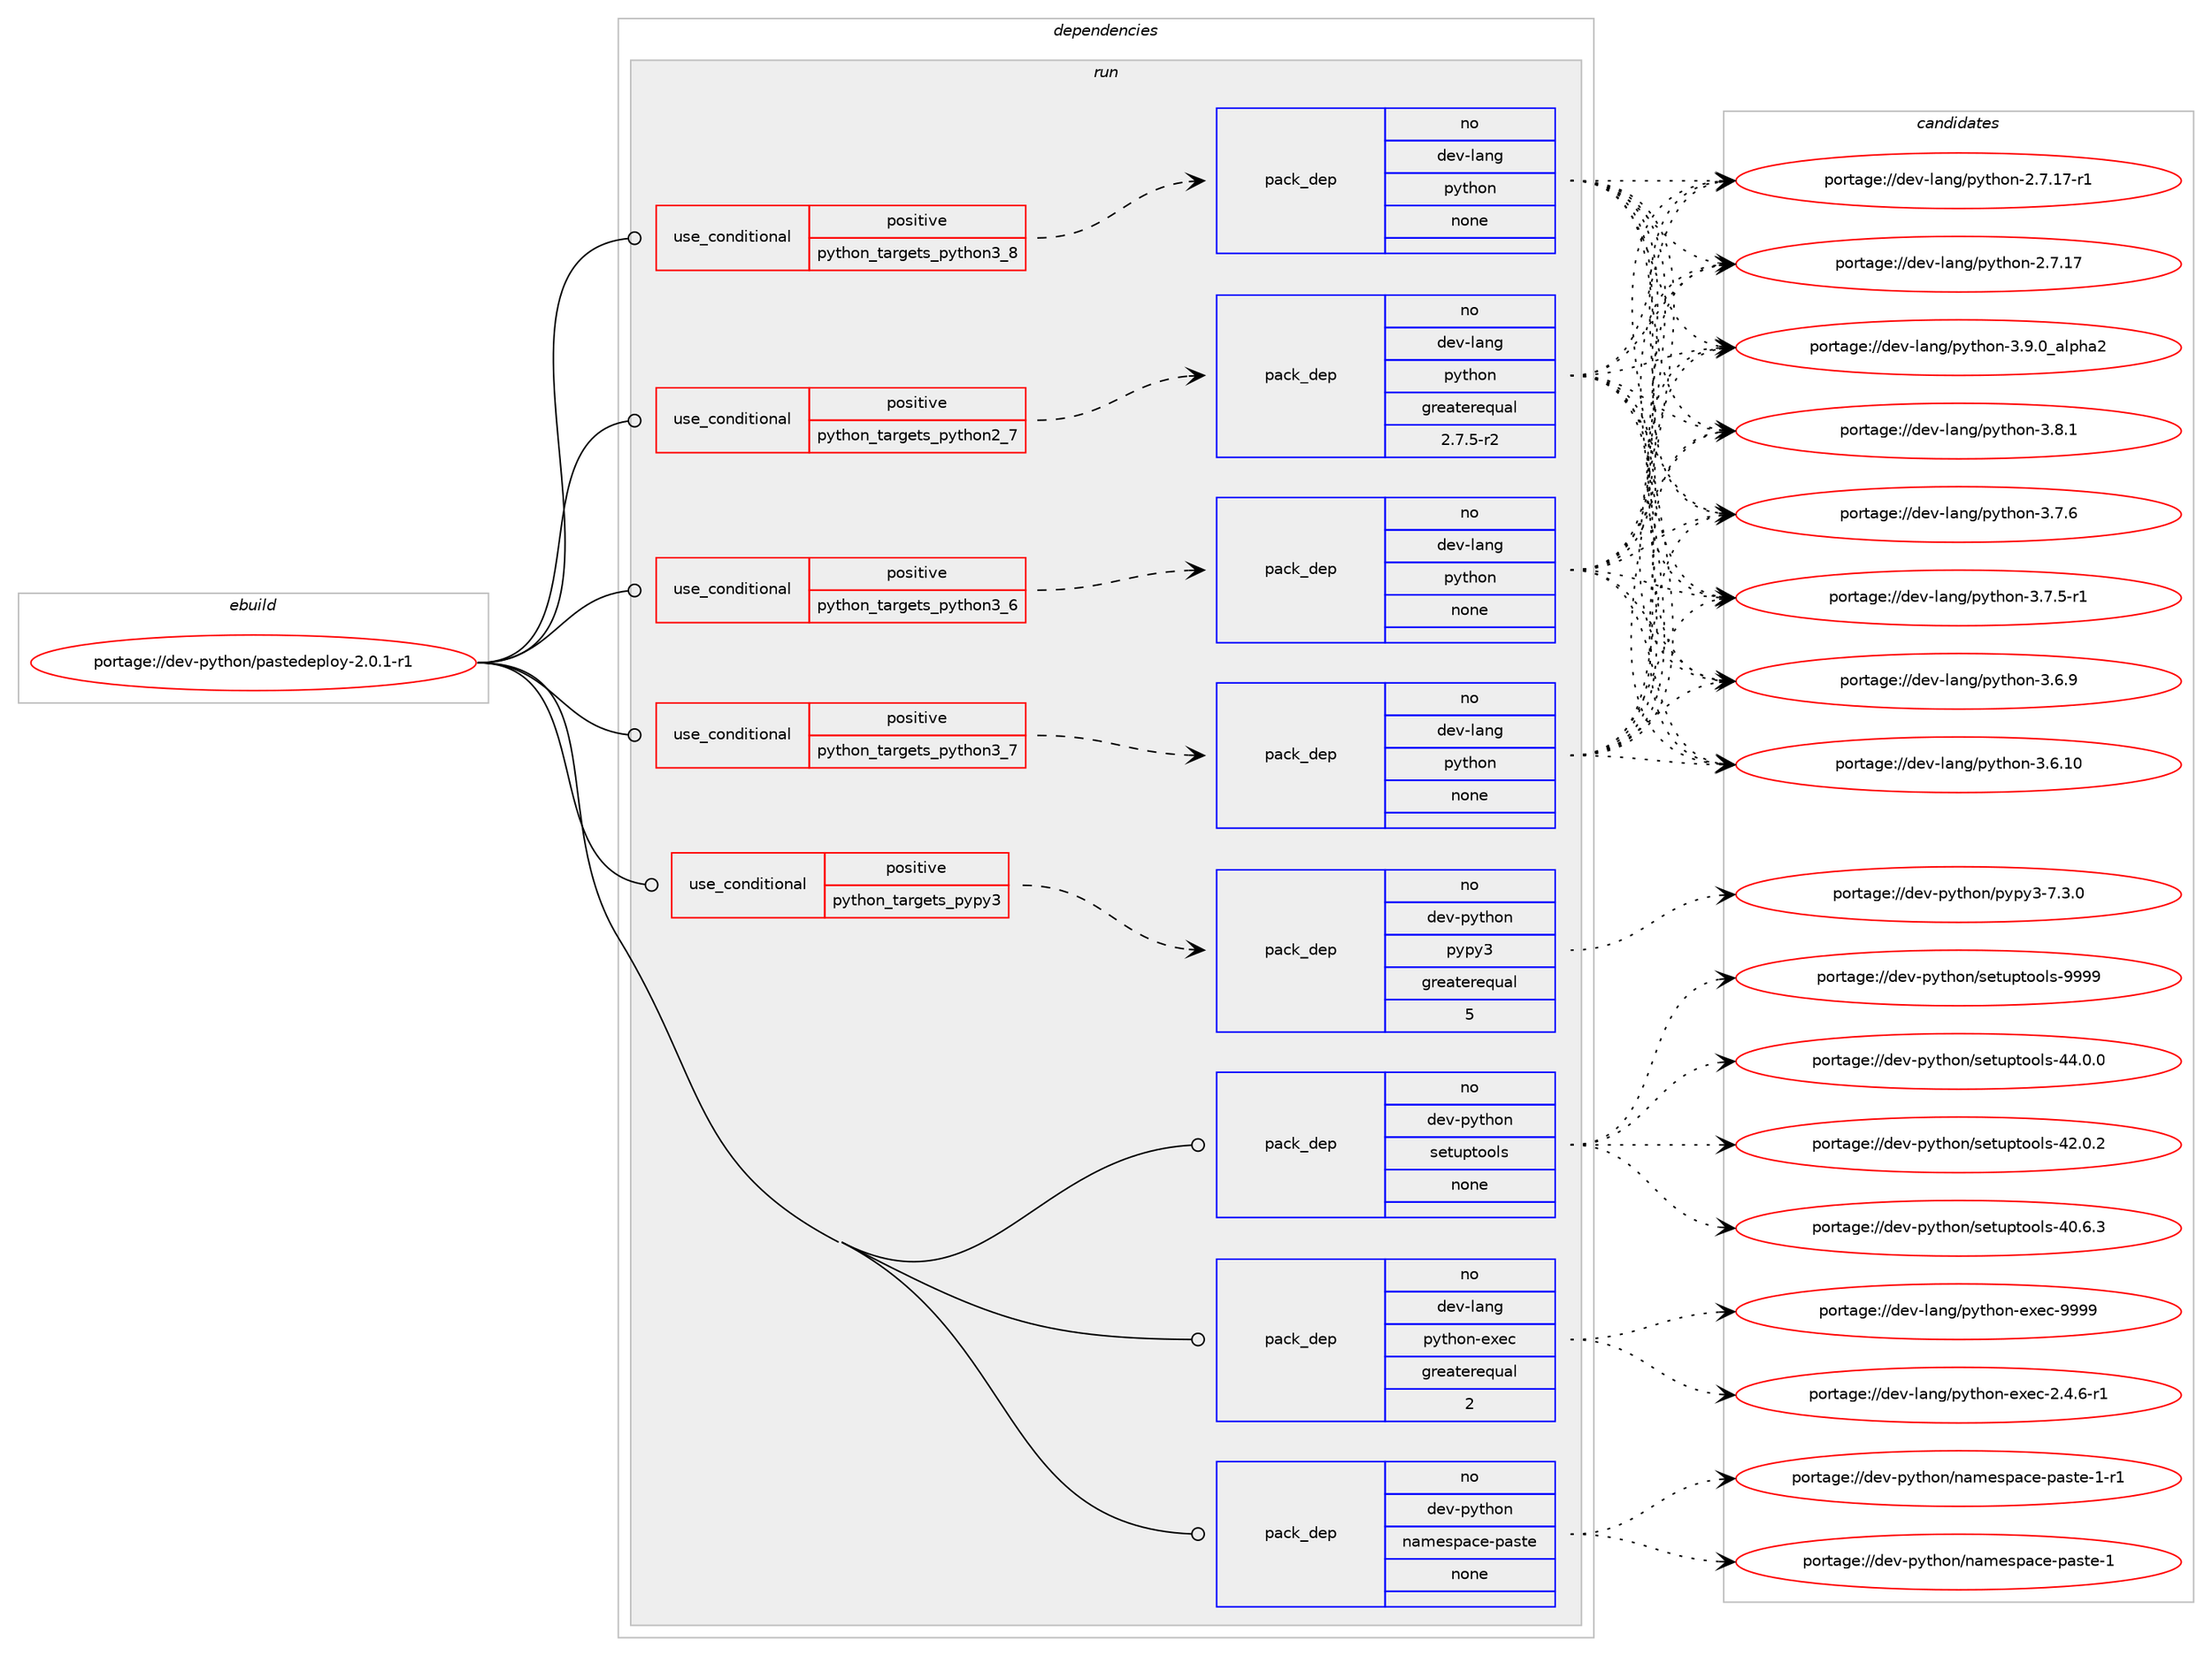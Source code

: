 digraph prolog {

# *************
# Graph options
# *************

newrank=true;
concentrate=true;
compound=true;
graph [rankdir=LR,fontname=Helvetica,fontsize=10,ranksep=1.5];#, ranksep=2.5, nodesep=0.2];
edge  [arrowhead=vee];
node  [fontname=Helvetica,fontsize=10];

# **********
# The ebuild
# **********

subgraph cluster_leftcol {
color=gray;
rank=same;
label=<<i>ebuild</i>>;
id [label="portage://dev-python/pastedeploy-2.0.1-r1", color=red, width=4, href="../dev-python/pastedeploy-2.0.1-r1.svg"];
}

# ****************
# The dependencies
# ****************

subgraph cluster_midcol {
color=gray;
label=<<i>dependencies</i>>;
subgraph cluster_compile {
fillcolor="#eeeeee";
style=filled;
label=<<i>compile</i>>;
}
subgraph cluster_compileandrun {
fillcolor="#eeeeee";
style=filled;
label=<<i>compile and run</i>>;
}
subgraph cluster_run {
fillcolor="#eeeeee";
style=filled;
label=<<i>run</i>>;
subgraph cond111277 {
dependency443604 [label=<<TABLE BORDER="0" CELLBORDER="1" CELLSPACING="0" CELLPADDING="4"><TR><TD ROWSPAN="3" CELLPADDING="10">use_conditional</TD></TR><TR><TD>positive</TD></TR><TR><TD>python_targets_pypy3</TD></TR></TABLE>>, shape=none, color=red];
subgraph pack327385 {
dependency443605 [label=<<TABLE BORDER="0" CELLBORDER="1" CELLSPACING="0" CELLPADDING="4" WIDTH="220"><TR><TD ROWSPAN="6" CELLPADDING="30">pack_dep</TD></TR><TR><TD WIDTH="110">no</TD></TR><TR><TD>dev-python</TD></TR><TR><TD>pypy3</TD></TR><TR><TD>greaterequal</TD></TR><TR><TD>5</TD></TR></TABLE>>, shape=none, color=blue];
}
dependency443604:e -> dependency443605:w [weight=20,style="dashed",arrowhead="vee"];
}
id:e -> dependency443604:w [weight=20,style="solid",arrowhead="odot"];
subgraph cond111278 {
dependency443606 [label=<<TABLE BORDER="0" CELLBORDER="1" CELLSPACING="0" CELLPADDING="4"><TR><TD ROWSPAN="3" CELLPADDING="10">use_conditional</TD></TR><TR><TD>positive</TD></TR><TR><TD>python_targets_python2_7</TD></TR></TABLE>>, shape=none, color=red];
subgraph pack327386 {
dependency443607 [label=<<TABLE BORDER="0" CELLBORDER="1" CELLSPACING="0" CELLPADDING="4" WIDTH="220"><TR><TD ROWSPAN="6" CELLPADDING="30">pack_dep</TD></TR><TR><TD WIDTH="110">no</TD></TR><TR><TD>dev-lang</TD></TR><TR><TD>python</TD></TR><TR><TD>greaterequal</TD></TR><TR><TD>2.7.5-r2</TD></TR></TABLE>>, shape=none, color=blue];
}
dependency443606:e -> dependency443607:w [weight=20,style="dashed",arrowhead="vee"];
}
id:e -> dependency443606:w [weight=20,style="solid",arrowhead="odot"];
subgraph cond111279 {
dependency443608 [label=<<TABLE BORDER="0" CELLBORDER="1" CELLSPACING="0" CELLPADDING="4"><TR><TD ROWSPAN="3" CELLPADDING="10">use_conditional</TD></TR><TR><TD>positive</TD></TR><TR><TD>python_targets_python3_6</TD></TR></TABLE>>, shape=none, color=red];
subgraph pack327387 {
dependency443609 [label=<<TABLE BORDER="0" CELLBORDER="1" CELLSPACING="0" CELLPADDING="4" WIDTH="220"><TR><TD ROWSPAN="6" CELLPADDING="30">pack_dep</TD></TR><TR><TD WIDTH="110">no</TD></TR><TR><TD>dev-lang</TD></TR><TR><TD>python</TD></TR><TR><TD>none</TD></TR><TR><TD></TD></TR></TABLE>>, shape=none, color=blue];
}
dependency443608:e -> dependency443609:w [weight=20,style="dashed",arrowhead="vee"];
}
id:e -> dependency443608:w [weight=20,style="solid",arrowhead="odot"];
subgraph cond111280 {
dependency443610 [label=<<TABLE BORDER="0" CELLBORDER="1" CELLSPACING="0" CELLPADDING="4"><TR><TD ROWSPAN="3" CELLPADDING="10">use_conditional</TD></TR><TR><TD>positive</TD></TR><TR><TD>python_targets_python3_7</TD></TR></TABLE>>, shape=none, color=red];
subgraph pack327388 {
dependency443611 [label=<<TABLE BORDER="0" CELLBORDER="1" CELLSPACING="0" CELLPADDING="4" WIDTH="220"><TR><TD ROWSPAN="6" CELLPADDING="30">pack_dep</TD></TR><TR><TD WIDTH="110">no</TD></TR><TR><TD>dev-lang</TD></TR><TR><TD>python</TD></TR><TR><TD>none</TD></TR><TR><TD></TD></TR></TABLE>>, shape=none, color=blue];
}
dependency443610:e -> dependency443611:w [weight=20,style="dashed",arrowhead="vee"];
}
id:e -> dependency443610:w [weight=20,style="solid",arrowhead="odot"];
subgraph cond111281 {
dependency443612 [label=<<TABLE BORDER="0" CELLBORDER="1" CELLSPACING="0" CELLPADDING="4"><TR><TD ROWSPAN="3" CELLPADDING="10">use_conditional</TD></TR><TR><TD>positive</TD></TR><TR><TD>python_targets_python3_8</TD></TR></TABLE>>, shape=none, color=red];
subgraph pack327389 {
dependency443613 [label=<<TABLE BORDER="0" CELLBORDER="1" CELLSPACING="0" CELLPADDING="4" WIDTH="220"><TR><TD ROWSPAN="6" CELLPADDING="30">pack_dep</TD></TR><TR><TD WIDTH="110">no</TD></TR><TR><TD>dev-lang</TD></TR><TR><TD>python</TD></TR><TR><TD>none</TD></TR><TR><TD></TD></TR></TABLE>>, shape=none, color=blue];
}
dependency443612:e -> dependency443613:w [weight=20,style="dashed",arrowhead="vee"];
}
id:e -> dependency443612:w [weight=20,style="solid",arrowhead="odot"];
subgraph pack327390 {
dependency443614 [label=<<TABLE BORDER="0" CELLBORDER="1" CELLSPACING="0" CELLPADDING="4" WIDTH="220"><TR><TD ROWSPAN="6" CELLPADDING="30">pack_dep</TD></TR><TR><TD WIDTH="110">no</TD></TR><TR><TD>dev-lang</TD></TR><TR><TD>python-exec</TD></TR><TR><TD>greaterequal</TD></TR><TR><TD>2</TD></TR></TABLE>>, shape=none, color=blue];
}
id:e -> dependency443614:w [weight=20,style="solid",arrowhead="odot"];
subgraph pack327391 {
dependency443615 [label=<<TABLE BORDER="0" CELLBORDER="1" CELLSPACING="0" CELLPADDING="4" WIDTH="220"><TR><TD ROWSPAN="6" CELLPADDING="30">pack_dep</TD></TR><TR><TD WIDTH="110">no</TD></TR><TR><TD>dev-python</TD></TR><TR><TD>namespace-paste</TD></TR><TR><TD>none</TD></TR><TR><TD></TD></TR></TABLE>>, shape=none, color=blue];
}
id:e -> dependency443615:w [weight=20,style="solid",arrowhead="odot"];
subgraph pack327392 {
dependency443616 [label=<<TABLE BORDER="0" CELLBORDER="1" CELLSPACING="0" CELLPADDING="4" WIDTH="220"><TR><TD ROWSPAN="6" CELLPADDING="30">pack_dep</TD></TR><TR><TD WIDTH="110">no</TD></TR><TR><TD>dev-python</TD></TR><TR><TD>setuptools</TD></TR><TR><TD>none</TD></TR><TR><TD></TD></TR></TABLE>>, shape=none, color=blue];
}
id:e -> dependency443616:w [weight=20,style="solid",arrowhead="odot"];
}
}

# **************
# The candidates
# **************

subgraph cluster_choices {
rank=same;
color=gray;
label=<<i>candidates</i>>;

subgraph choice327385 {
color=black;
nodesep=1;
choice100101118451121211161041111104711212111212151455546514648 [label="portage://dev-python/pypy3-7.3.0", color=red, width=4,href="../dev-python/pypy3-7.3.0.svg"];
dependency443605:e -> choice100101118451121211161041111104711212111212151455546514648:w [style=dotted,weight="100"];
}
subgraph choice327386 {
color=black;
nodesep=1;
choice10010111845108971101034711212111610411111045514657464895971081121049750 [label="portage://dev-lang/python-3.9.0_alpha2", color=red, width=4,href="../dev-lang/python-3.9.0_alpha2.svg"];
choice100101118451089711010347112121116104111110455146564649 [label="portage://dev-lang/python-3.8.1", color=red, width=4,href="../dev-lang/python-3.8.1.svg"];
choice100101118451089711010347112121116104111110455146554654 [label="portage://dev-lang/python-3.7.6", color=red, width=4,href="../dev-lang/python-3.7.6.svg"];
choice1001011184510897110103471121211161041111104551465546534511449 [label="portage://dev-lang/python-3.7.5-r1", color=red, width=4,href="../dev-lang/python-3.7.5-r1.svg"];
choice100101118451089711010347112121116104111110455146544657 [label="portage://dev-lang/python-3.6.9", color=red, width=4,href="../dev-lang/python-3.6.9.svg"];
choice10010111845108971101034711212111610411111045514654464948 [label="portage://dev-lang/python-3.6.10", color=red, width=4,href="../dev-lang/python-3.6.10.svg"];
choice100101118451089711010347112121116104111110455046554649554511449 [label="portage://dev-lang/python-2.7.17-r1", color=red, width=4,href="../dev-lang/python-2.7.17-r1.svg"];
choice10010111845108971101034711212111610411111045504655464955 [label="portage://dev-lang/python-2.7.17", color=red, width=4,href="../dev-lang/python-2.7.17.svg"];
dependency443607:e -> choice10010111845108971101034711212111610411111045514657464895971081121049750:w [style=dotted,weight="100"];
dependency443607:e -> choice100101118451089711010347112121116104111110455146564649:w [style=dotted,weight="100"];
dependency443607:e -> choice100101118451089711010347112121116104111110455146554654:w [style=dotted,weight="100"];
dependency443607:e -> choice1001011184510897110103471121211161041111104551465546534511449:w [style=dotted,weight="100"];
dependency443607:e -> choice100101118451089711010347112121116104111110455146544657:w [style=dotted,weight="100"];
dependency443607:e -> choice10010111845108971101034711212111610411111045514654464948:w [style=dotted,weight="100"];
dependency443607:e -> choice100101118451089711010347112121116104111110455046554649554511449:w [style=dotted,weight="100"];
dependency443607:e -> choice10010111845108971101034711212111610411111045504655464955:w [style=dotted,weight="100"];
}
subgraph choice327387 {
color=black;
nodesep=1;
choice10010111845108971101034711212111610411111045514657464895971081121049750 [label="portage://dev-lang/python-3.9.0_alpha2", color=red, width=4,href="../dev-lang/python-3.9.0_alpha2.svg"];
choice100101118451089711010347112121116104111110455146564649 [label="portage://dev-lang/python-3.8.1", color=red, width=4,href="../dev-lang/python-3.8.1.svg"];
choice100101118451089711010347112121116104111110455146554654 [label="portage://dev-lang/python-3.7.6", color=red, width=4,href="../dev-lang/python-3.7.6.svg"];
choice1001011184510897110103471121211161041111104551465546534511449 [label="portage://dev-lang/python-3.7.5-r1", color=red, width=4,href="../dev-lang/python-3.7.5-r1.svg"];
choice100101118451089711010347112121116104111110455146544657 [label="portage://dev-lang/python-3.6.9", color=red, width=4,href="../dev-lang/python-3.6.9.svg"];
choice10010111845108971101034711212111610411111045514654464948 [label="portage://dev-lang/python-3.6.10", color=red, width=4,href="../dev-lang/python-3.6.10.svg"];
choice100101118451089711010347112121116104111110455046554649554511449 [label="portage://dev-lang/python-2.7.17-r1", color=red, width=4,href="../dev-lang/python-2.7.17-r1.svg"];
choice10010111845108971101034711212111610411111045504655464955 [label="portage://dev-lang/python-2.7.17", color=red, width=4,href="../dev-lang/python-2.7.17.svg"];
dependency443609:e -> choice10010111845108971101034711212111610411111045514657464895971081121049750:w [style=dotted,weight="100"];
dependency443609:e -> choice100101118451089711010347112121116104111110455146564649:w [style=dotted,weight="100"];
dependency443609:e -> choice100101118451089711010347112121116104111110455146554654:w [style=dotted,weight="100"];
dependency443609:e -> choice1001011184510897110103471121211161041111104551465546534511449:w [style=dotted,weight="100"];
dependency443609:e -> choice100101118451089711010347112121116104111110455146544657:w [style=dotted,weight="100"];
dependency443609:e -> choice10010111845108971101034711212111610411111045514654464948:w [style=dotted,weight="100"];
dependency443609:e -> choice100101118451089711010347112121116104111110455046554649554511449:w [style=dotted,weight="100"];
dependency443609:e -> choice10010111845108971101034711212111610411111045504655464955:w [style=dotted,weight="100"];
}
subgraph choice327388 {
color=black;
nodesep=1;
choice10010111845108971101034711212111610411111045514657464895971081121049750 [label="portage://dev-lang/python-3.9.0_alpha2", color=red, width=4,href="../dev-lang/python-3.9.0_alpha2.svg"];
choice100101118451089711010347112121116104111110455146564649 [label="portage://dev-lang/python-3.8.1", color=red, width=4,href="../dev-lang/python-3.8.1.svg"];
choice100101118451089711010347112121116104111110455146554654 [label="portage://dev-lang/python-3.7.6", color=red, width=4,href="../dev-lang/python-3.7.6.svg"];
choice1001011184510897110103471121211161041111104551465546534511449 [label="portage://dev-lang/python-3.7.5-r1", color=red, width=4,href="../dev-lang/python-3.7.5-r1.svg"];
choice100101118451089711010347112121116104111110455146544657 [label="portage://dev-lang/python-3.6.9", color=red, width=4,href="../dev-lang/python-3.6.9.svg"];
choice10010111845108971101034711212111610411111045514654464948 [label="portage://dev-lang/python-3.6.10", color=red, width=4,href="../dev-lang/python-3.6.10.svg"];
choice100101118451089711010347112121116104111110455046554649554511449 [label="portage://dev-lang/python-2.7.17-r1", color=red, width=4,href="../dev-lang/python-2.7.17-r1.svg"];
choice10010111845108971101034711212111610411111045504655464955 [label="portage://dev-lang/python-2.7.17", color=red, width=4,href="../dev-lang/python-2.7.17.svg"];
dependency443611:e -> choice10010111845108971101034711212111610411111045514657464895971081121049750:w [style=dotted,weight="100"];
dependency443611:e -> choice100101118451089711010347112121116104111110455146564649:w [style=dotted,weight="100"];
dependency443611:e -> choice100101118451089711010347112121116104111110455146554654:w [style=dotted,weight="100"];
dependency443611:e -> choice1001011184510897110103471121211161041111104551465546534511449:w [style=dotted,weight="100"];
dependency443611:e -> choice100101118451089711010347112121116104111110455146544657:w [style=dotted,weight="100"];
dependency443611:e -> choice10010111845108971101034711212111610411111045514654464948:w [style=dotted,weight="100"];
dependency443611:e -> choice100101118451089711010347112121116104111110455046554649554511449:w [style=dotted,weight="100"];
dependency443611:e -> choice10010111845108971101034711212111610411111045504655464955:w [style=dotted,weight="100"];
}
subgraph choice327389 {
color=black;
nodesep=1;
choice10010111845108971101034711212111610411111045514657464895971081121049750 [label="portage://dev-lang/python-3.9.0_alpha2", color=red, width=4,href="../dev-lang/python-3.9.0_alpha2.svg"];
choice100101118451089711010347112121116104111110455146564649 [label="portage://dev-lang/python-3.8.1", color=red, width=4,href="../dev-lang/python-3.8.1.svg"];
choice100101118451089711010347112121116104111110455146554654 [label="portage://dev-lang/python-3.7.6", color=red, width=4,href="../dev-lang/python-3.7.6.svg"];
choice1001011184510897110103471121211161041111104551465546534511449 [label="portage://dev-lang/python-3.7.5-r1", color=red, width=4,href="../dev-lang/python-3.7.5-r1.svg"];
choice100101118451089711010347112121116104111110455146544657 [label="portage://dev-lang/python-3.6.9", color=red, width=4,href="../dev-lang/python-3.6.9.svg"];
choice10010111845108971101034711212111610411111045514654464948 [label="portage://dev-lang/python-3.6.10", color=red, width=4,href="../dev-lang/python-3.6.10.svg"];
choice100101118451089711010347112121116104111110455046554649554511449 [label="portage://dev-lang/python-2.7.17-r1", color=red, width=4,href="../dev-lang/python-2.7.17-r1.svg"];
choice10010111845108971101034711212111610411111045504655464955 [label="portage://dev-lang/python-2.7.17", color=red, width=4,href="../dev-lang/python-2.7.17.svg"];
dependency443613:e -> choice10010111845108971101034711212111610411111045514657464895971081121049750:w [style=dotted,weight="100"];
dependency443613:e -> choice100101118451089711010347112121116104111110455146564649:w [style=dotted,weight="100"];
dependency443613:e -> choice100101118451089711010347112121116104111110455146554654:w [style=dotted,weight="100"];
dependency443613:e -> choice1001011184510897110103471121211161041111104551465546534511449:w [style=dotted,weight="100"];
dependency443613:e -> choice100101118451089711010347112121116104111110455146544657:w [style=dotted,weight="100"];
dependency443613:e -> choice10010111845108971101034711212111610411111045514654464948:w [style=dotted,weight="100"];
dependency443613:e -> choice100101118451089711010347112121116104111110455046554649554511449:w [style=dotted,weight="100"];
dependency443613:e -> choice10010111845108971101034711212111610411111045504655464955:w [style=dotted,weight="100"];
}
subgraph choice327390 {
color=black;
nodesep=1;
choice10010111845108971101034711212111610411111045101120101994557575757 [label="portage://dev-lang/python-exec-9999", color=red, width=4,href="../dev-lang/python-exec-9999.svg"];
choice10010111845108971101034711212111610411111045101120101994550465246544511449 [label="portage://dev-lang/python-exec-2.4.6-r1", color=red, width=4,href="../dev-lang/python-exec-2.4.6-r1.svg"];
dependency443614:e -> choice10010111845108971101034711212111610411111045101120101994557575757:w [style=dotted,weight="100"];
dependency443614:e -> choice10010111845108971101034711212111610411111045101120101994550465246544511449:w [style=dotted,weight="100"];
}
subgraph choice327391 {
color=black;
nodesep=1;
choice1001011184511212111610411111047110971091011151129799101451129711511610145494511449 [label="portage://dev-python/namespace-paste-1-r1", color=red, width=4,href="../dev-python/namespace-paste-1-r1.svg"];
choice100101118451121211161041111104711097109101115112979910145112971151161014549 [label="portage://dev-python/namespace-paste-1", color=red, width=4,href="../dev-python/namespace-paste-1.svg"];
dependency443615:e -> choice1001011184511212111610411111047110971091011151129799101451129711511610145494511449:w [style=dotted,weight="100"];
dependency443615:e -> choice100101118451121211161041111104711097109101115112979910145112971151161014549:w [style=dotted,weight="100"];
}
subgraph choice327392 {
color=black;
nodesep=1;
choice10010111845112121116104111110471151011161171121161111111081154557575757 [label="portage://dev-python/setuptools-9999", color=red, width=4,href="../dev-python/setuptools-9999.svg"];
choice100101118451121211161041111104711510111611711211611111110811545525246484648 [label="portage://dev-python/setuptools-44.0.0", color=red, width=4,href="../dev-python/setuptools-44.0.0.svg"];
choice100101118451121211161041111104711510111611711211611111110811545525046484650 [label="portage://dev-python/setuptools-42.0.2", color=red, width=4,href="../dev-python/setuptools-42.0.2.svg"];
choice100101118451121211161041111104711510111611711211611111110811545524846544651 [label="portage://dev-python/setuptools-40.6.3", color=red, width=4,href="../dev-python/setuptools-40.6.3.svg"];
dependency443616:e -> choice10010111845112121116104111110471151011161171121161111111081154557575757:w [style=dotted,weight="100"];
dependency443616:e -> choice100101118451121211161041111104711510111611711211611111110811545525246484648:w [style=dotted,weight="100"];
dependency443616:e -> choice100101118451121211161041111104711510111611711211611111110811545525046484650:w [style=dotted,weight="100"];
dependency443616:e -> choice100101118451121211161041111104711510111611711211611111110811545524846544651:w [style=dotted,weight="100"];
}
}

}
